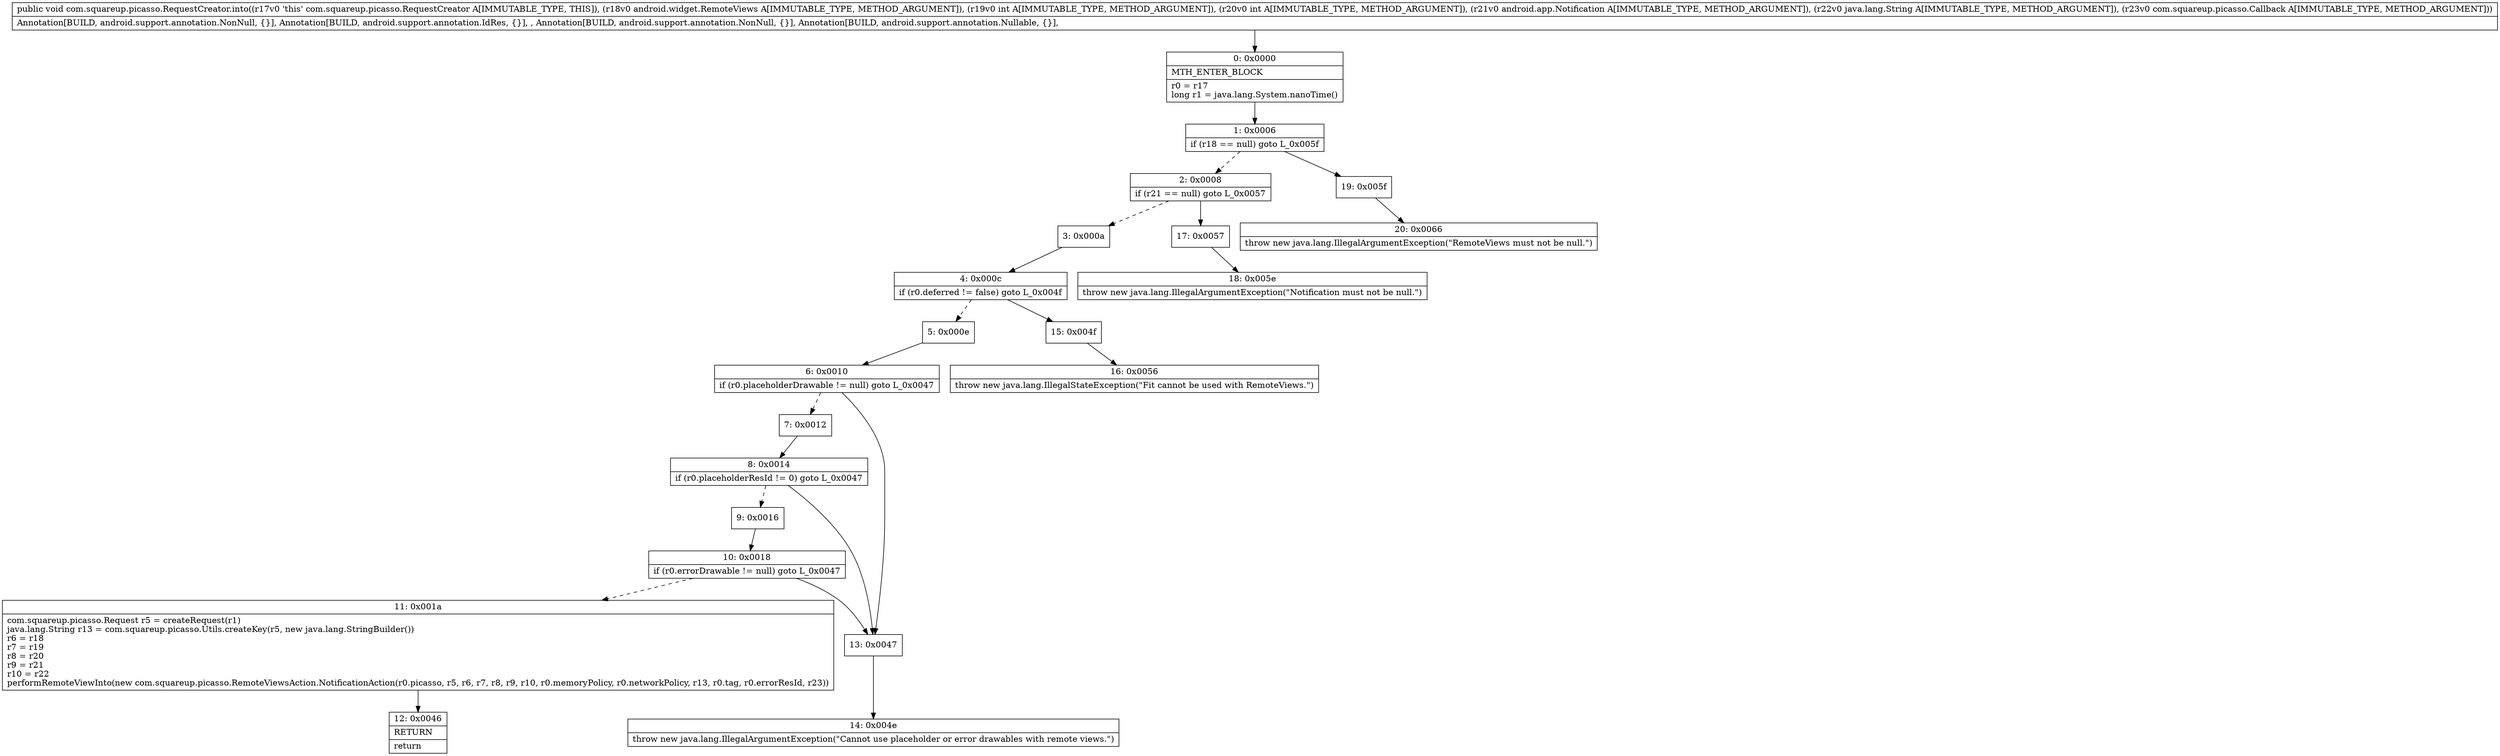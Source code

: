 digraph "CFG forcom.squareup.picasso.RequestCreator.into(Landroid\/widget\/RemoteViews;IILandroid\/app\/Notification;Ljava\/lang\/String;Lcom\/squareup\/picasso\/Callback;)V" {
Node_0 [shape=record,label="{0\:\ 0x0000|MTH_ENTER_BLOCK\l|r0 = r17\llong r1 = java.lang.System.nanoTime()\l}"];
Node_1 [shape=record,label="{1\:\ 0x0006|if (r18 == null) goto L_0x005f\l}"];
Node_2 [shape=record,label="{2\:\ 0x0008|if (r21 == null) goto L_0x0057\l}"];
Node_3 [shape=record,label="{3\:\ 0x000a}"];
Node_4 [shape=record,label="{4\:\ 0x000c|if (r0.deferred != false) goto L_0x004f\l}"];
Node_5 [shape=record,label="{5\:\ 0x000e}"];
Node_6 [shape=record,label="{6\:\ 0x0010|if (r0.placeholderDrawable != null) goto L_0x0047\l}"];
Node_7 [shape=record,label="{7\:\ 0x0012}"];
Node_8 [shape=record,label="{8\:\ 0x0014|if (r0.placeholderResId != 0) goto L_0x0047\l}"];
Node_9 [shape=record,label="{9\:\ 0x0016}"];
Node_10 [shape=record,label="{10\:\ 0x0018|if (r0.errorDrawable != null) goto L_0x0047\l}"];
Node_11 [shape=record,label="{11\:\ 0x001a|com.squareup.picasso.Request r5 = createRequest(r1)\ljava.lang.String r13 = com.squareup.picasso.Utils.createKey(r5, new java.lang.StringBuilder())\lr6 = r18\lr7 = r19\lr8 = r20\lr9 = r21\lr10 = r22\lperformRemoteViewInto(new com.squareup.picasso.RemoteViewsAction.NotificationAction(r0.picasso, r5, r6, r7, r8, r9, r10, r0.memoryPolicy, r0.networkPolicy, r13, r0.tag, r0.errorResId, r23))\l}"];
Node_12 [shape=record,label="{12\:\ 0x0046|RETURN\l|return\l}"];
Node_13 [shape=record,label="{13\:\ 0x0047}"];
Node_14 [shape=record,label="{14\:\ 0x004e|throw new java.lang.IllegalArgumentException(\"Cannot use placeholder or error drawables with remote views.\")\l}"];
Node_15 [shape=record,label="{15\:\ 0x004f}"];
Node_16 [shape=record,label="{16\:\ 0x0056|throw new java.lang.IllegalStateException(\"Fit cannot be used with RemoteViews.\")\l}"];
Node_17 [shape=record,label="{17\:\ 0x0057}"];
Node_18 [shape=record,label="{18\:\ 0x005e|throw new java.lang.IllegalArgumentException(\"Notification must not be null.\")\l}"];
Node_19 [shape=record,label="{19\:\ 0x005f}"];
Node_20 [shape=record,label="{20\:\ 0x0066|throw new java.lang.IllegalArgumentException(\"RemoteViews must not be null.\")\l}"];
MethodNode[shape=record,label="{public void com.squareup.picasso.RequestCreator.into((r17v0 'this' com.squareup.picasso.RequestCreator A[IMMUTABLE_TYPE, THIS]), (r18v0 android.widget.RemoteViews A[IMMUTABLE_TYPE, METHOD_ARGUMENT]), (r19v0 int A[IMMUTABLE_TYPE, METHOD_ARGUMENT]), (r20v0 int A[IMMUTABLE_TYPE, METHOD_ARGUMENT]), (r21v0 android.app.Notification A[IMMUTABLE_TYPE, METHOD_ARGUMENT]), (r22v0 java.lang.String A[IMMUTABLE_TYPE, METHOD_ARGUMENT]), (r23v0 com.squareup.picasso.Callback A[IMMUTABLE_TYPE, METHOD_ARGUMENT]))  | Annotation[BUILD, android.support.annotation.NonNull, \{\}], Annotation[BUILD, android.support.annotation.IdRes, \{\}], , Annotation[BUILD, android.support.annotation.NonNull, \{\}], Annotation[BUILD, android.support.annotation.Nullable, \{\}], \l}"];
MethodNode -> Node_0;
Node_0 -> Node_1;
Node_1 -> Node_2[style=dashed];
Node_1 -> Node_19;
Node_2 -> Node_3[style=dashed];
Node_2 -> Node_17;
Node_3 -> Node_4;
Node_4 -> Node_5[style=dashed];
Node_4 -> Node_15;
Node_5 -> Node_6;
Node_6 -> Node_7[style=dashed];
Node_6 -> Node_13;
Node_7 -> Node_8;
Node_8 -> Node_9[style=dashed];
Node_8 -> Node_13;
Node_9 -> Node_10;
Node_10 -> Node_11[style=dashed];
Node_10 -> Node_13;
Node_11 -> Node_12;
Node_13 -> Node_14;
Node_15 -> Node_16;
Node_17 -> Node_18;
Node_19 -> Node_20;
}

